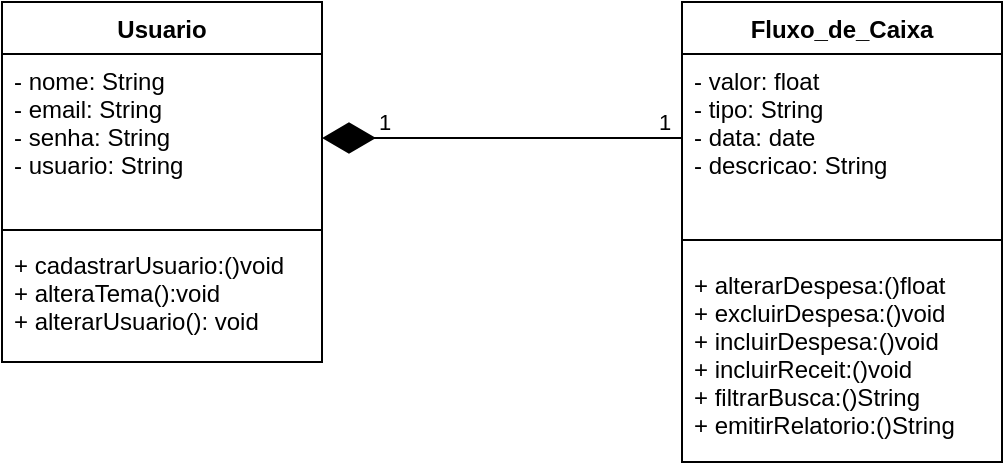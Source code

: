 <mxfile version="13.7.1" type="device"><diagram id="SGn7M1BqDGTIbbfQ2AKa" name="Page-1"><mxGraphModel dx="766" dy="492" grid="1" gridSize="10" guides="1" tooltips="1" connect="1" arrows="1" fold="1" page="1" pageScale="1" pageWidth="827" pageHeight="1169" math="0" shadow="0"><root><mxCell id="0"/><mxCell id="1" parent="0"/><mxCell id="DSAQ3W50Cr0MdSHcIpZc-21" value="Fluxo_de_Caixa" style="swimlane;fontStyle=1;align=center;verticalAlign=top;childLayout=stackLayout;horizontal=1;startSize=26;horizontalStack=0;resizeParent=1;resizeParentMax=0;resizeLast=0;collapsible=1;marginBottom=0;" parent="1" vertex="1"><mxGeometry x="460" y="40" width="160" height="230" as="geometry"/></mxCell><mxCell id="DSAQ3W50Cr0MdSHcIpZc-22" value="- valor: float&#10;- tipo: String&#10;- data: date&#10;- descricao: String" style="text;strokeColor=none;fillColor=none;align=left;verticalAlign=top;spacingLeft=4;spacingRight=4;overflow=hidden;rotatable=0;points=[[0,0.5],[1,0.5]];portConstraint=eastwest;" parent="DSAQ3W50Cr0MdSHcIpZc-21" vertex="1"><mxGeometry y="26" width="160" height="84" as="geometry"/></mxCell><mxCell id="DSAQ3W50Cr0MdSHcIpZc-23" value="" style="line;strokeWidth=1;fillColor=none;align=left;verticalAlign=middle;spacingTop=-1;spacingLeft=3;spacingRight=3;rotatable=0;labelPosition=right;points=[];portConstraint=eastwest;" parent="DSAQ3W50Cr0MdSHcIpZc-21" vertex="1"><mxGeometry y="110" width="160" height="18" as="geometry"/></mxCell><mxCell id="DSAQ3W50Cr0MdSHcIpZc-24" value="+ alterarDespesa:()float&#10;+ excluirDespesa:()void&#10;+ incluirDespesa:()void&#10;+ incluirReceit:()void&#10;+ filtrarBusca:()String&#10;+ emitirRelatorio:()String" style="text;strokeColor=none;fillColor=none;align=left;verticalAlign=top;spacingLeft=4;spacingRight=4;overflow=hidden;rotatable=0;points=[[0,0.5],[1,0.5]];portConstraint=eastwest;" parent="DSAQ3W50Cr0MdSHcIpZc-21" vertex="1"><mxGeometry y="128" width="160" height="102" as="geometry"/></mxCell><mxCell id="DSAQ3W50Cr0MdSHcIpZc-17" value="Usuario" style="swimlane;fontStyle=1;align=center;verticalAlign=top;childLayout=stackLayout;horizontal=1;startSize=26;horizontalStack=0;resizeParent=1;resizeParentMax=0;resizeLast=0;collapsible=1;marginBottom=0;" parent="1" vertex="1"><mxGeometry x="120" y="40" width="160" height="180" as="geometry"/></mxCell><mxCell id="DSAQ3W50Cr0MdSHcIpZc-18" value="- nome: String&#10;- email: String&#10;- senha: String&#10;- usuario: String" style="text;strokeColor=none;fillColor=none;align=left;verticalAlign=top;spacingLeft=4;spacingRight=4;overflow=hidden;rotatable=0;points=[[0,0.5],[1,0.5]];portConstraint=eastwest;" parent="DSAQ3W50Cr0MdSHcIpZc-17" vertex="1"><mxGeometry y="26" width="160" height="84" as="geometry"/></mxCell><mxCell id="DSAQ3W50Cr0MdSHcIpZc-19" value="" style="line;strokeWidth=1;fillColor=none;align=left;verticalAlign=middle;spacingTop=-1;spacingLeft=3;spacingRight=3;rotatable=0;labelPosition=right;points=[];portConstraint=eastwest;" parent="DSAQ3W50Cr0MdSHcIpZc-17" vertex="1"><mxGeometry y="110" width="160" height="8" as="geometry"/></mxCell><mxCell id="DSAQ3W50Cr0MdSHcIpZc-20" value="+ cadastrarUsuario:()void&#10;+ alteraTema():void&#10;+ alterarUsuario(): void" style="text;strokeColor=none;fillColor=none;align=left;verticalAlign=top;spacingLeft=4;spacingRight=4;overflow=hidden;rotatable=0;points=[[0,0.5],[1,0.5]];portConstraint=eastwest;" parent="DSAQ3W50Cr0MdSHcIpZc-17" vertex="1"><mxGeometry y="118" width="160" height="62" as="geometry"/></mxCell><mxCell id="83MCsIYO_CpRQ7QOjl7H-1" value="" style="endArrow=diamondThin;endFill=1;endSize=24;html=1;entryX=1;entryY=0.5;entryDx=0;entryDy=0;exitX=0;exitY=0.5;exitDx=0;exitDy=0;" parent="1" source="DSAQ3W50Cr0MdSHcIpZc-22" target="DSAQ3W50Cr0MdSHcIpZc-18" edge="1"><mxGeometry width="160" relative="1" as="geometry"><mxPoint x="310" y="270" as="sourcePoint"/><mxPoint x="470" y="270" as="targetPoint"/></mxGeometry></mxCell><mxCell id="83MCsIYO_CpRQ7QOjl7H-2" value="1" style="edgeLabel;html=1;align=center;verticalAlign=middle;resizable=0;points=[];" parent="83MCsIYO_CpRQ7QOjl7H-1" vertex="1" connectable="0"><mxGeometry x="-0.899" y="-1" relative="1" as="geometry"><mxPoint y="-7" as="offset"/></mxGeometry></mxCell><mxCell id="83MCsIYO_CpRQ7QOjl7H-3" value="1" style="edgeLabel;html=1;align=center;verticalAlign=middle;resizable=0;points=[];" parent="83MCsIYO_CpRQ7QOjl7H-1" vertex="1" connectable="0"><mxGeometry x="0.663" y="-2" relative="1" as="geometry"><mxPoint y="-6" as="offset"/></mxGeometry></mxCell></root></mxGraphModel></diagram></mxfile>
